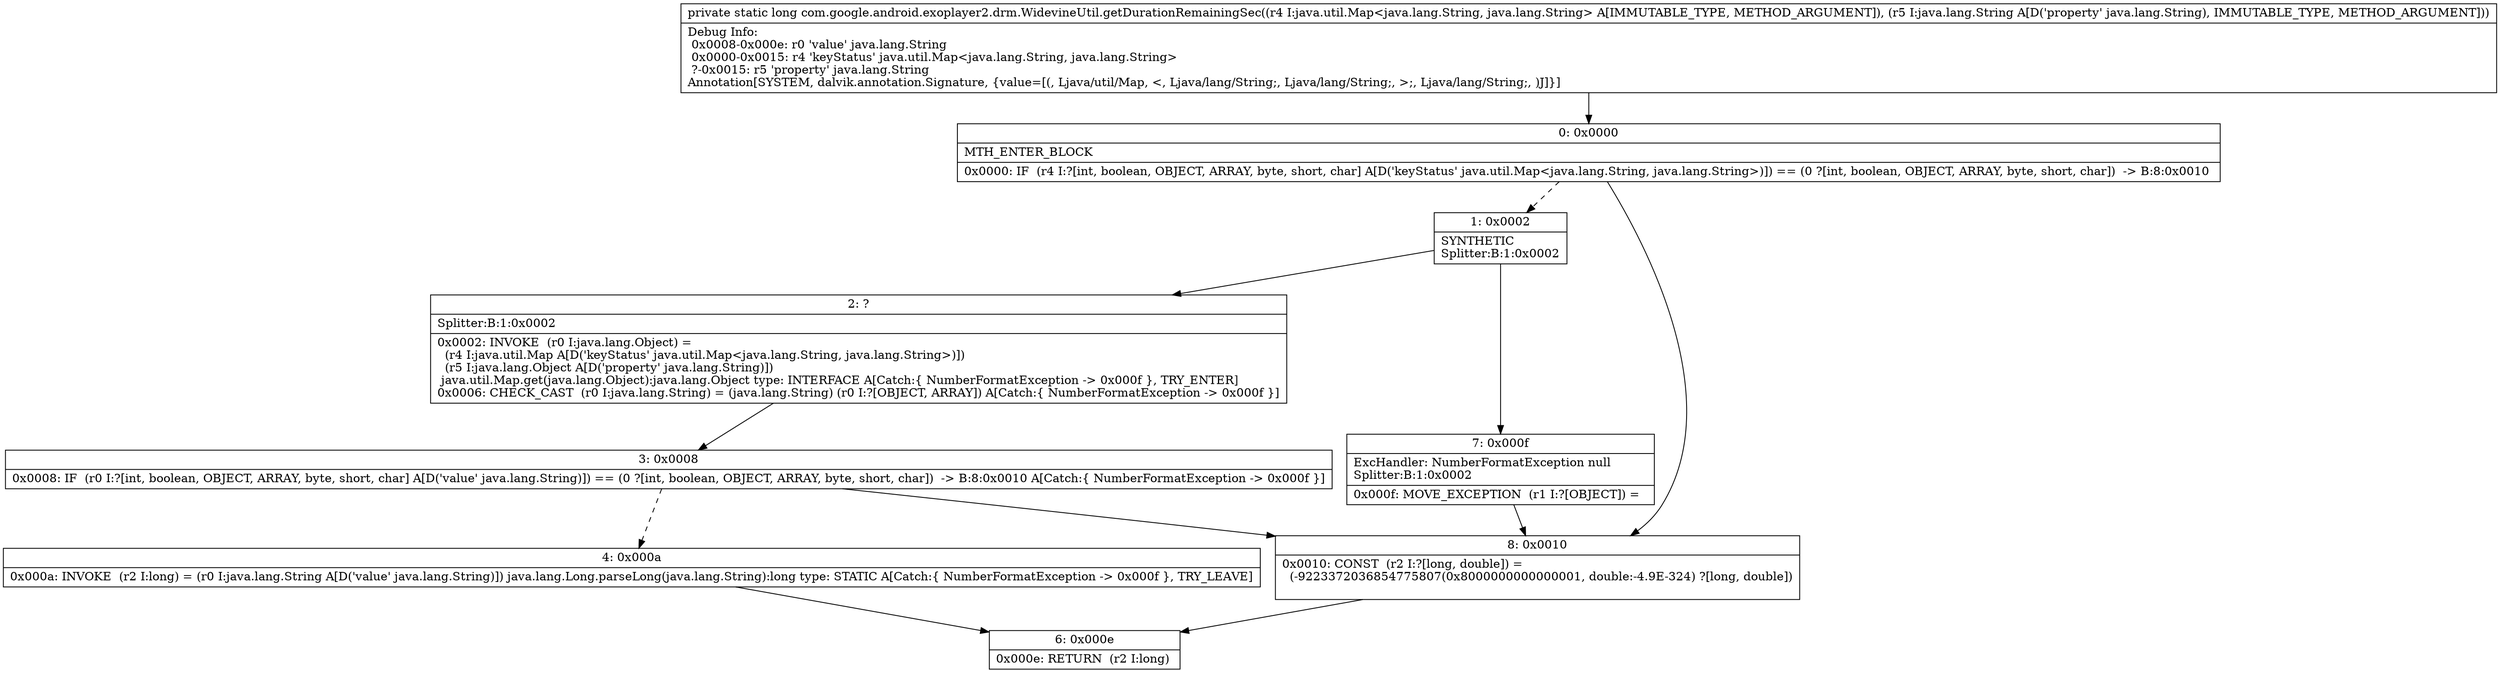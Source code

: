 digraph "CFG forcom.google.android.exoplayer2.drm.WidevineUtil.getDurationRemainingSec(Ljava\/util\/Map;Ljava\/lang\/String;)J" {
Node_0 [shape=record,label="{0\:\ 0x0000|MTH_ENTER_BLOCK\l|0x0000: IF  (r4 I:?[int, boolean, OBJECT, ARRAY, byte, short, char] A[D('keyStatus' java.util.Map\<java.lang.String, java.lang.String\>)]) == (0 ?[int, boolean, OBJECT, ARRAY, byte, short, char])  \-\> B:8:0x0010 \l}"];
Node_1 [shape=record,label="{1\:\ 0x0002|SYNTHETIC\lSplitter:B:1:0x0002\l}"];
Node_2 [shape=record,label="{2\:\ ?|Splitter:B:1:0x0002\l|0x0002: INVOKE  (r0 I:java.lang.Object) = \l  (r4 I:java.util.Map A[D('keyStatus' java.util.Map\<java.lang.String, java.lang.String\>)])\l  (r5 I:java.lang.Object A[D('property' java.lang.String)])\l java.util.Map.get(java.lang.Object):java.lang.Object type: INTERFACE A[Catch:\{ NumberFormatException \-\> 0x000f \}, TRY_ENTER]\l0x0006: CHECK_CAST  (r0 I:java.lang.String) = (java.lang.String) (r0 I:?[OBJECT, ARRAY]) A[Catch:\{ NumberFormatException \-\> 0x000f \}]\l}"];
Node_3 [shape=record,label="{3\:\ 0x0008|0x0008: IF  (r0 I:?[int, boolean, OBJECT, ARRAY, byte, short, char] A[D('value' java.lang.String)]) == (0 ?[int, boolean, OBJECT, ARRAY, byte, short, char])  \-\> B:8:0x0010 A[Catch:\{ NumberFormatException \-\> 0x000f \}]\l}"];
Node_4 [shape=record,label="{4\:\ 0x000a|0x000a: INVOKE  (r2 I:long) = (r0 I:java.lang.String A[D('value' java.lang.String)]) java.lang.Long.parseLong(java.lang.String):long type: STATIC A[Catch:\{ NumberFormatException \-\> 0x000f \}, TRY_LEAVE]\l}"];
Node_6 [shape=record,label="{6\:\ 0x000e|0x000e: RETURN  (r2 I:long) \l}"];
Node_7 [shape=record,label="{7\:\ 0x000f|ExcHandler: NumberFormatException null\lSplitter:B:1:0x0002\l|0x000f: MOVE_EXCEPTION  (r1 I:?[OBJECT]) =  \l}"];
Node_8 [shape=record,label="{8\:\ 0x0010|0x0010: CONST  (r2 I:?[long, double]) = \l  (\-9223372036854775807(0x8000000000000001, double:\-4.9E\-324) ?[long, double])\l \l}"];
MethodNode[shape=record,label="{private static long com.google.android.exoplayer2.drm.WidevineUtil.getDurationRemainingSec((r4 I:java.util.Map\<java.lang.String, java.lang.String\> A[IMMUTABLE_TYPE, METHOD_ARGUMENT]), (r5 I:java.lang.String A[D('property' java.lang.String), IMMUTABLE_TYPE, METHOD_ARGUMENT]))  | Debug Info:\l  0x0008\-0x000e: r0 'value' java.lang.String\l  0x0000\-0x0015: r4 'keyStatus' java.util.Map\<java.lang.String, java.lang.String\>\l  ?\-0x0015: r5 'property' java.lang.String\lAnnotation[SYSTEM, dalvik.annotation.Signature, \{value=[(, Ljava\/util\/Map, \<, Ljava\/lang\/String;, Ljava\/lang\/String;, \>;, Ljava\/lang\/String;, )J]\}]\l}"];
MethodNode -> Node_0;
Node_0 -> Node_1[style=dashed];
Node_0 -> Node_8;
Node_1 -> Node_2;
Node_1 -> Node_7;
Node_2 -> Node_3;
Node_3 -> Node_4[style=dashed];
Node_3 -> Node_8;
Node_4 -> Node_6;
Node_7 -> Node_8;
Node_8 -> Node_6;
}

